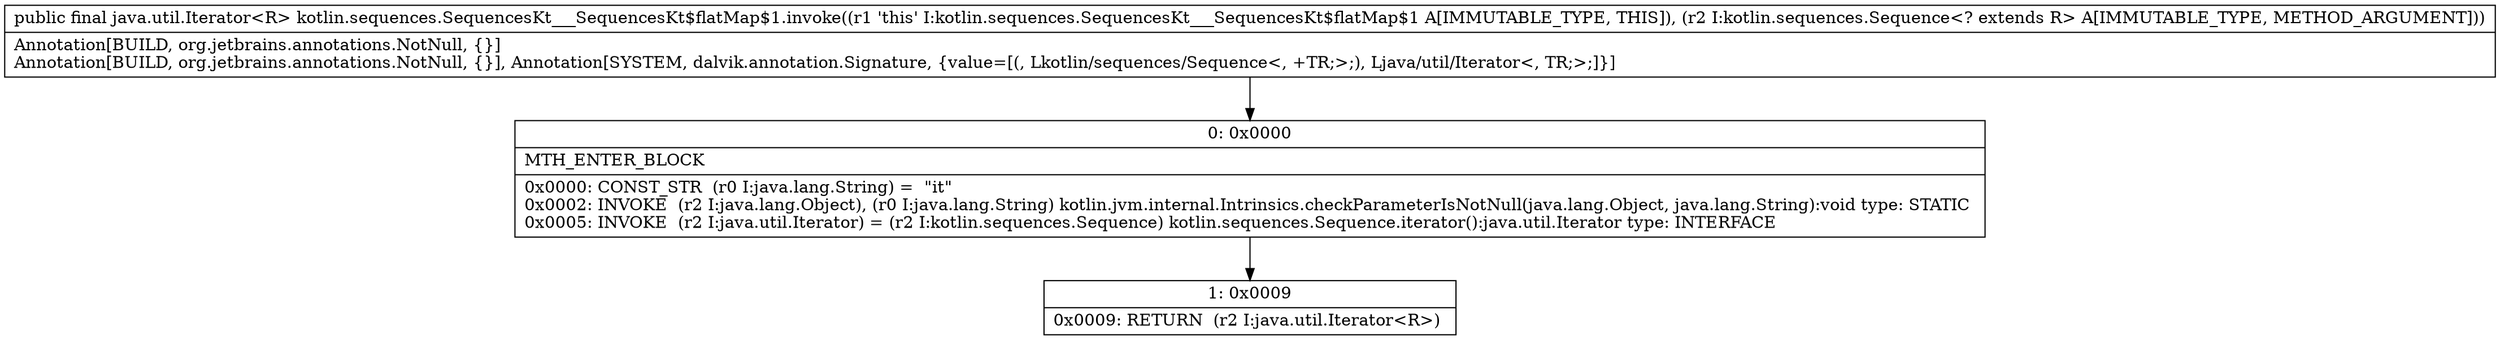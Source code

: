 digraph "CFG forkotlin.sequences.SequencesKt___SequencesKt$flatMap$1.invoke(Lkotlin\/sequences\/Sequence;)Ljava\/util\/Iterator;" {
Node_0 [shape=record,label="{0\:\ 0x0000|MTH_ENTER_BLOCK\l|0x0000: CONST_STR  (r0 I:java.lang.String) =  \"it\" \l0x0002: INVOKE  (r2 I:java.lang.Object), (r0 I:java.lang.String) kotlin.jvm.internal.Intrinsics.checkParameterIsNotNull(java.lang.Object, java.lang.String):void type: STATIC \l0x0005: INVOKE  (r2 I:java.util.Iterator) = (r2 I:kotlin.sequences.Sequence) kotlin.sequences.Sequence.iterator():java.util.Iterator type: INTERFACE \l}"];
Node_1 [shape=record,label="{1\:\ 0x0009|0x0009: RETURN  (r2 I:java.util.Iterator\<R\>) \l}"];
MethodNode[shape=record,label="{public final java.util.Iterator\<R\> kotlin.sequences.SequencesKt___SequencesKt$flatMap$1.invoke((r1 'this' I:kotlin.sequences.SequencesKt___SequencesKt$flatMap$1 A[IMMUTABLE_TYPE, THIS]), (r2 I:kotlin.sequences.Sequence\<? extends R\> A[IMMUTABLE_TYPE, METHOD_ARGUMENT]))  | Annotation[BUILD, org.jetbrains.annotations.NotNull, \{\}]\lAnnotation[BUILD, org.jetbrains.annotations.NotNull, \{\}], Annotation[SYSTEM, dalvik.annotation.Signature, \{value=[(, Lkotlin\/sequences\/Sequence\<, +TR;\>;), Ljava\/util\/Iterator\<, TR;\>;]\}]\l}"];
MethodNode -> Node_0;
Node_0 -> Node_1;
}

